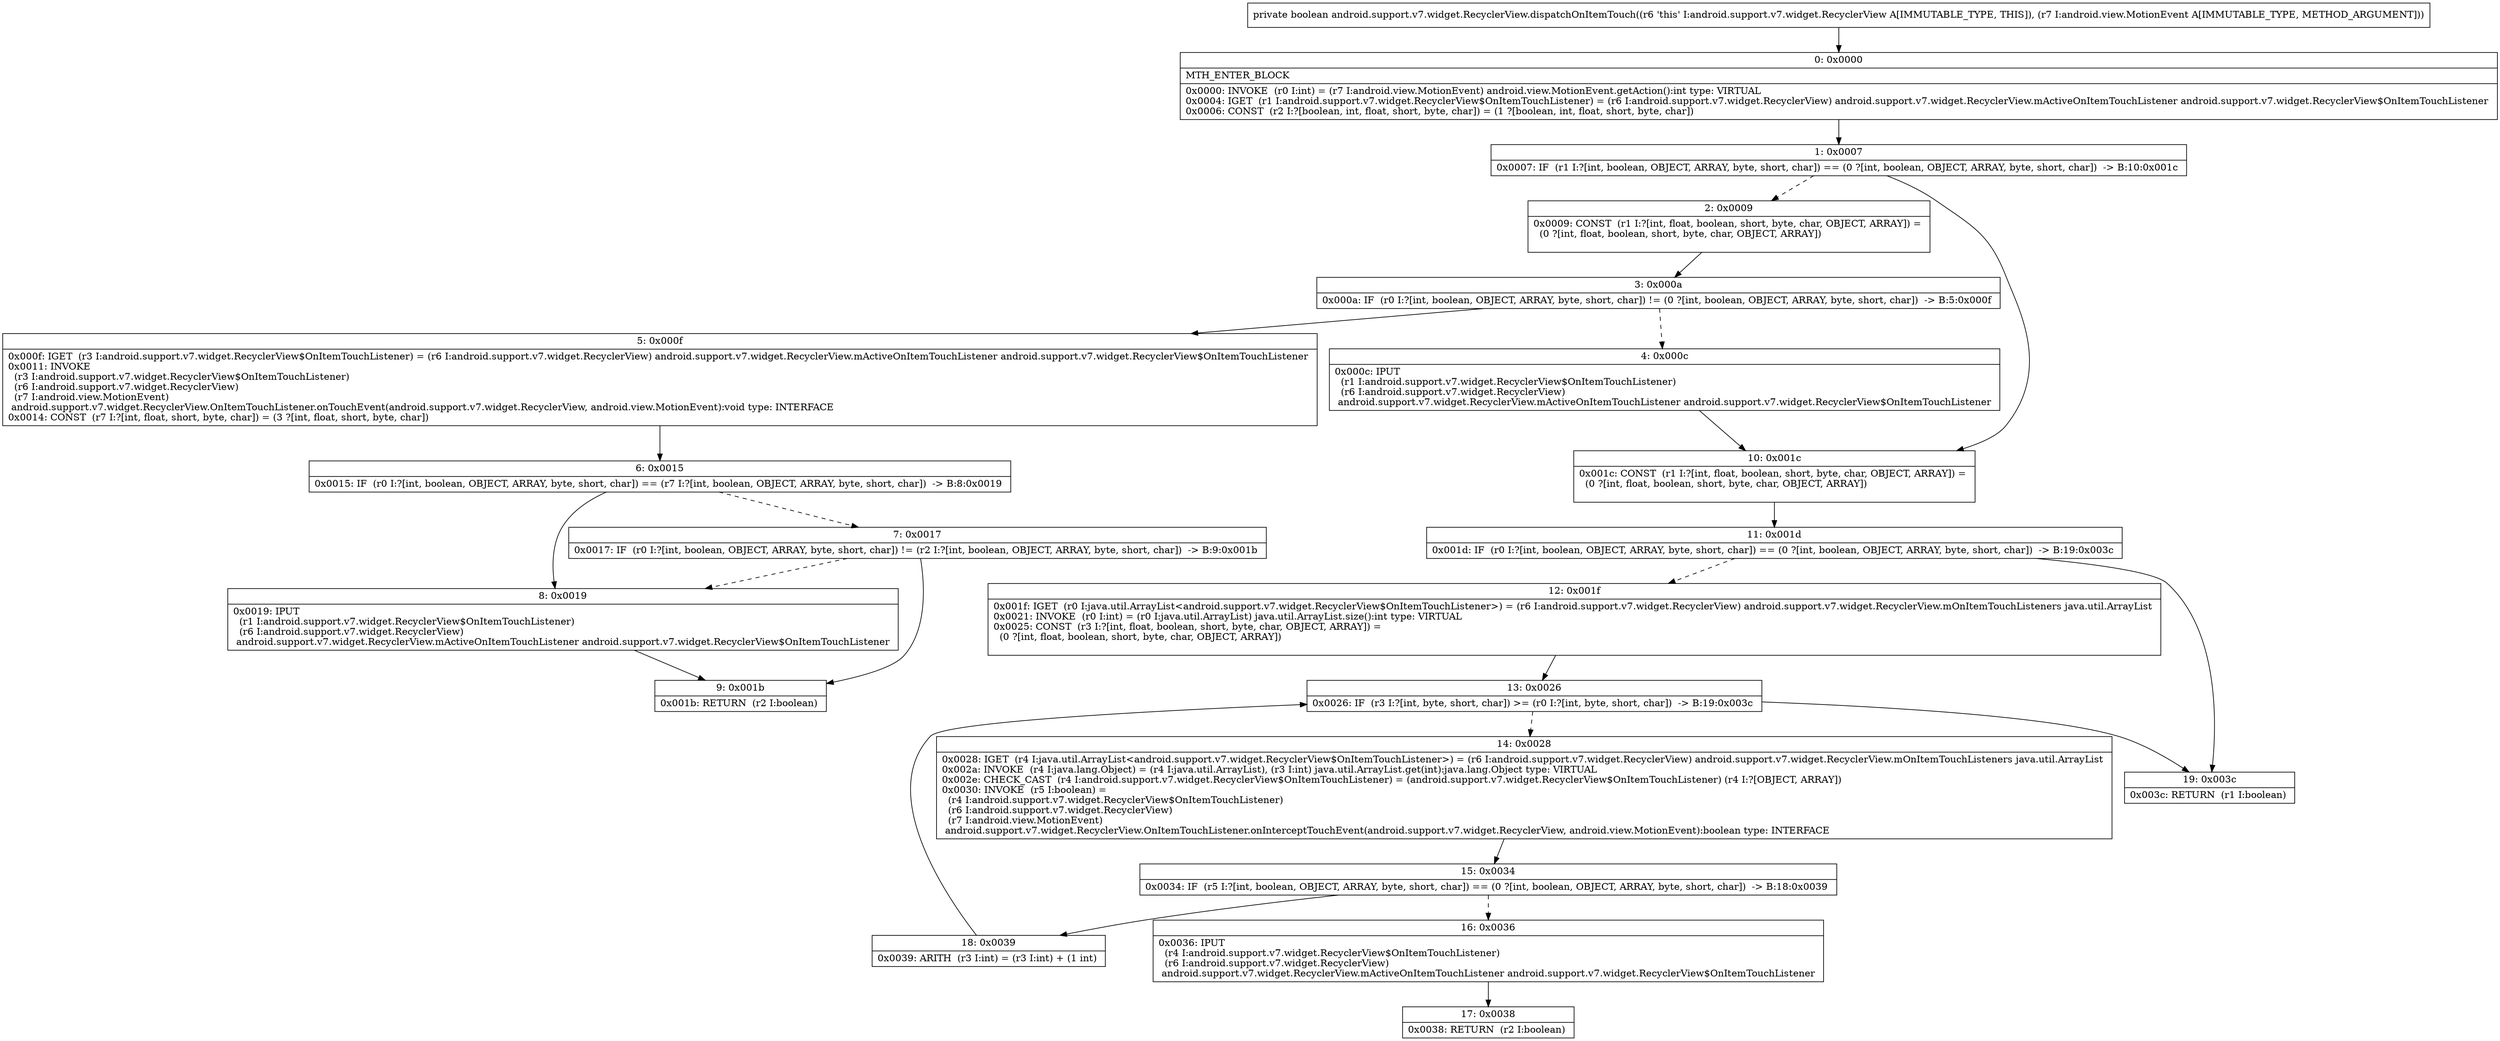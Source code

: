 digraph "CFG forandroid.support.v7.widget.RecyclerView.dispatchOnItemTouch(Landroid\/view\/MotionEvent;)Z" {
Node_0 [shape=record,label="{0\:\ 0x0000|MTH_ENTER_BLOCK\l|0x0000: INVOKE  (r0 I:int) = (r7 I:android.view.MotionEvent) android.view.MotionEvent.getAction():int type: VIRTUAL \l0x0004: IGET  (r1 I:android.support.v7.widget.RecyclerView$OnItemTouchListener) = (r6 I:android.support.v7.widget.RecyclerView) android.support.v7.widget.RecyclerView.mActiveOnItemTouchListener android.support.v7.widget.RecyclerView$OnItemTouchListener \l0x0006: CONST  (r2 I:?[boolean, int, float, short, byte, char]) = (1 ?[boolean, int, float, short, byte, char]) \l}"];
Node_1 [shape=record,label="{1\:\ 0x0007|0x0007: IF  (r1 I:?[int, boolean, OBJECT, ARRAY, byte, short, char]) == (0 ?[int, boolean, OBJECT, ARRAY, byte, short, char])  \-\> B:10:0x001c \l}"];
Node_2 [shape=record,label="{2\:\ 0x0009|0x0009: CONST  (r1 I:?[int, float, boolean, short, byte, char, OBJECT, ARRAY]) = \l  (0 ?[int, float, boolean, short, byte, char, OBJECT, ARRAY])\l \l}"];
Node_3 [shape=record,label="{3\:\ 0x000a|0x000a: IF  (r0 I:?[int, boolean, OBJECT, ARRAY, byte, short, char]) != (0 ?[int, boolean, OBJECT, ARRAY, byte, short, char])  \-\> B:5:0x000f \l}"];
Node_4 [shape=record,label="{4\:\ 0x000c|0x000c: IPUT  \l  (r1 I:android.support.v7.widget.RecyclerView$OnItemTouchListener)\l  (r6 I:android.support.v7.widget.RecyclerView)\l android.support.v7.widget.RecyclerView.mActiveOnItemTouchListener android.support.v7.widget.RecyclerView$OnItemTouchListener \l}"];
Node_5 [shape=record,label="{5\:\ 0x000f|0x000f: IGET  (r3 I:android.support.v7.widget.RecyclerView$OnItemTouchListener) = (r6 I:android.support.v7.widget.RecyclerView) android.support.v7.widget.RecyclerView.mActiveOnItemTouchListener android.support.v7.widget.RecyclerView$OnItemTouchListener \l0x0011: INVOKE  \l  (r3 I:android.support.v7.widget.RecyclerView$OnItemTouchListener)\l  (r6 I:android.support.v7.widget.RecyclerView)\l  (r7 I:android.view.MotionEvent)\l android.support.v7.widget.RecyclerView.OnItemTouchListener.onTouchEvent(android.support.v7.widget.RecyclerView, android.view.MotionEvent):void type: INTERFACE \l0x0014: CONST  (r7 I:?[int, float, short, byte, char]) = (3 ?[int, float, short, byte, char]) \l}"];
Node_6 [shape=record,label="{6\:\ 0x0015|0x0015: IF  (r0 I:?[int, boolean, OBJECT, ARRAY, byte, short, char]) == (r7 I:?[int, boolean, OBJECT, ARRAY, byte, short, char])  \-\> B:8:0x0019 \l}"];
Node_7 [shape=record,label="{7\:\ 0x0017|0x0017: IF  (r0 I:?[int, boolean, OBJECT, ARRAY, byte, short, char]) != (r2 I:?[int, boolean, OBJECT, ARRAY, byte, short, char])  \-\> B:9:0x001b \l}"];
Node_8 [shape=record,label="{8\:\ 0x0019|0x0019: IPUT  \l  (r1 I:android.support.v7.widget.RecyclerView$OnItemTouchListener)\l  (r6 I:android.support.v7.widget.RecyclerView)\l android.support.v7.widget.RecyclerView.mActiveOnItemTouchListener android.support.v7.widget.RecyclerView$OnItemTouchListener \l}"];
Node_9 [shape=record,label="{9\:\ 0x001b|0x001b: RETURN  (r2 I:boolean) \l}"];
Node_10 [shape=record,label="{10\:\ 0x001c|0x001c: CONST  (r1 I:?[int, float, boolean, short, byte, char, OBJECT, ARRAY]) = \l  (0 ?[int, float, boolean, short, byte, char, OBJECT, ARRAY])\l \l}"];
Node_11 [shape=record,label="{11\:\ 0x001d|0x001d: IF  (r0 I:?[int, boolean, OBJECT, ARRAY, byte, short, char]) == (0 ?[int, boolean, OBJECT, ARRAY, byte, short, char])  \-\> B:19:0x003c \l}"];
Node_12 [shape=record,label="{12\:\ 0x001f|0x001f: IGET  (r0 I:java.util.ArrayList\<android.support.v7.widget.RecyclerView$OnItemTouchListener\>) = (r6 I:android.support.v7.widget.RecyclerView) android.support.v7.widget.RecyclerView.mOnItemTouchListeners java.util.ArrayList \l0x0021: INVOKE  (r0 I:int) = (r0 I:java.util.ArrayList) java.util.ArrayList.size():int type: VIRTUAL \l0x0025: CONST  (r3 I:?[int, float, boolean, short, byte, char, OBJECT, ARRAY]) = \l  (0 ?[int, float, boolean, short, byte, char, OBJECT, ARRAY])\l \l}"];
Node_13 [shape=record,label="{13\:\ 0x0026|0x0026: IF  (r3 I:?[int, byte, short, char]) \>= (r0 I:?[int, byte, short, char])  \-\> B:19:0x003c \l}"];
Node_14 [shape=record,label="{14\:\ 0x0028|0x0028: IGET  (r4 I:java.util.ArrayList\<android.support.v7.widget.RecyclerView$OnItemTouchListener\>) = (r6 I:android.support.v7.widget.RecyclerView) android.support.v7.widget.RecyclerView.mOnItemTouchListeners java.util.ArrayList \l0x002a: INVOKE  (r4 I:java.lang.Object) = (r4 I:java.util.ArrayList), (r3 I:int) java.util.ArrayList.get(int):java.lang.Object type: VIRTUAL \l0x002e: CHECK_CAST  (r4 I:android.support.v7.widget.RecyclerView$OnItemTouchListener) = (android.support.v7.widget.RecyclerView$OnItemTouchListener) (r4 I:?[OBJECT, ARRAY]) \l0x0030: INVOKE  (r5 I:boolean) = \l  (r4 I:android.support.v7.widget.RecyclerView$OnItemTouchListener)\l  (r6 I:android.support.v7.widget.RecyclerView)\l  (r7 I:android.view.MotionEvent)\l android.support.v7.widget.RecyclerView.OnItemTouchListener.onInterceptTouchEvent(android.support.v7.widget.RecyclerView, android.view.MotionEvent):boolean type: INTERFACE \l}"];
Node_15 [shape=record,label="{15\:\ 0x0034|0x0034: IF  (r5 I:?[int, boolean, OBJECT, ARRAY, byte, short, char]) == (0 ?[int, boolean, OBJECT, ARRAY, byte, short, char])  \-\> B:18:0x0039 \l}"];
Node_16 [shape=record,label="{16\:\ 0x0036|0x0036: IPUT  \l  (r4 I:android.support.v7.widget.RecyclerView$OnItemTouchListener)\l  (r6 I:android.support.v7.widget.RecyclerView)\l android.support.v7.widget.RecyclerView.mActiveOnItemTouchListener android.support.v7.widget.RecyclerView$OnItemTouchListener \l}"];
Node_17 [shape=record,label="{17\:\ 0x0038|0x0038: RETURN  (r2 I:boolean) \l}"];
Node_18 [shape=record,label="{18\:\ 0x0039|0x0039: ARITH  (r3 I:int) = (r3 I:int) + (1 int) \l}"];
Node_19 [shape=record,label="{19\:\ 0x003c|0x003c: RETURN  (r1 I:boolean) \l}"];
MethodNode[shape=record,label="{private boolean android.support.v7.widget.RecyclerView.dispatchOnItemTouch((r6 'this' I:android.support.v7.widget.RecyclerView A[IMMUTABLE_TYPE, THIS]), (r7 I:android.view.MotionEvent A[IMMUTABLE_TYPE, METHOD_ARGUMENT])) }"];
MethodNode -> Node_0;
Node_0 -> Node_1;
Node_1 -> Node_2[style=dashed];
Node_1 -> Node_10;
Node_2 -> Node_3;
Node_3 -> Node_4[style=dashed];
Node_3 -> Node_5;
Node_4 -> Node_10;
Node_5 -> Node_6;
Node_6 -> Node_7[style=dashed];
Node_6 -> Node_8;
Node_7 -> Node_8[style=dashed];
Node_7 -> Node_9;
Node_8 -> Node_9;
Node_10 -> Node_11;
Node_11 -> Node_12[style=dashed];
Node_11 -> Node_19;
Node_12 -> Node_13;
Node_13 -> Node_14[style=dashed];
Node_13 -> Node_19;
Node_14 -> Node_15;
Node_15 -> Node_16[style=dashed];
Node_15 -> Node_18;
Node_16 -> Node_17;
Node_18 -> Node_13;
}

